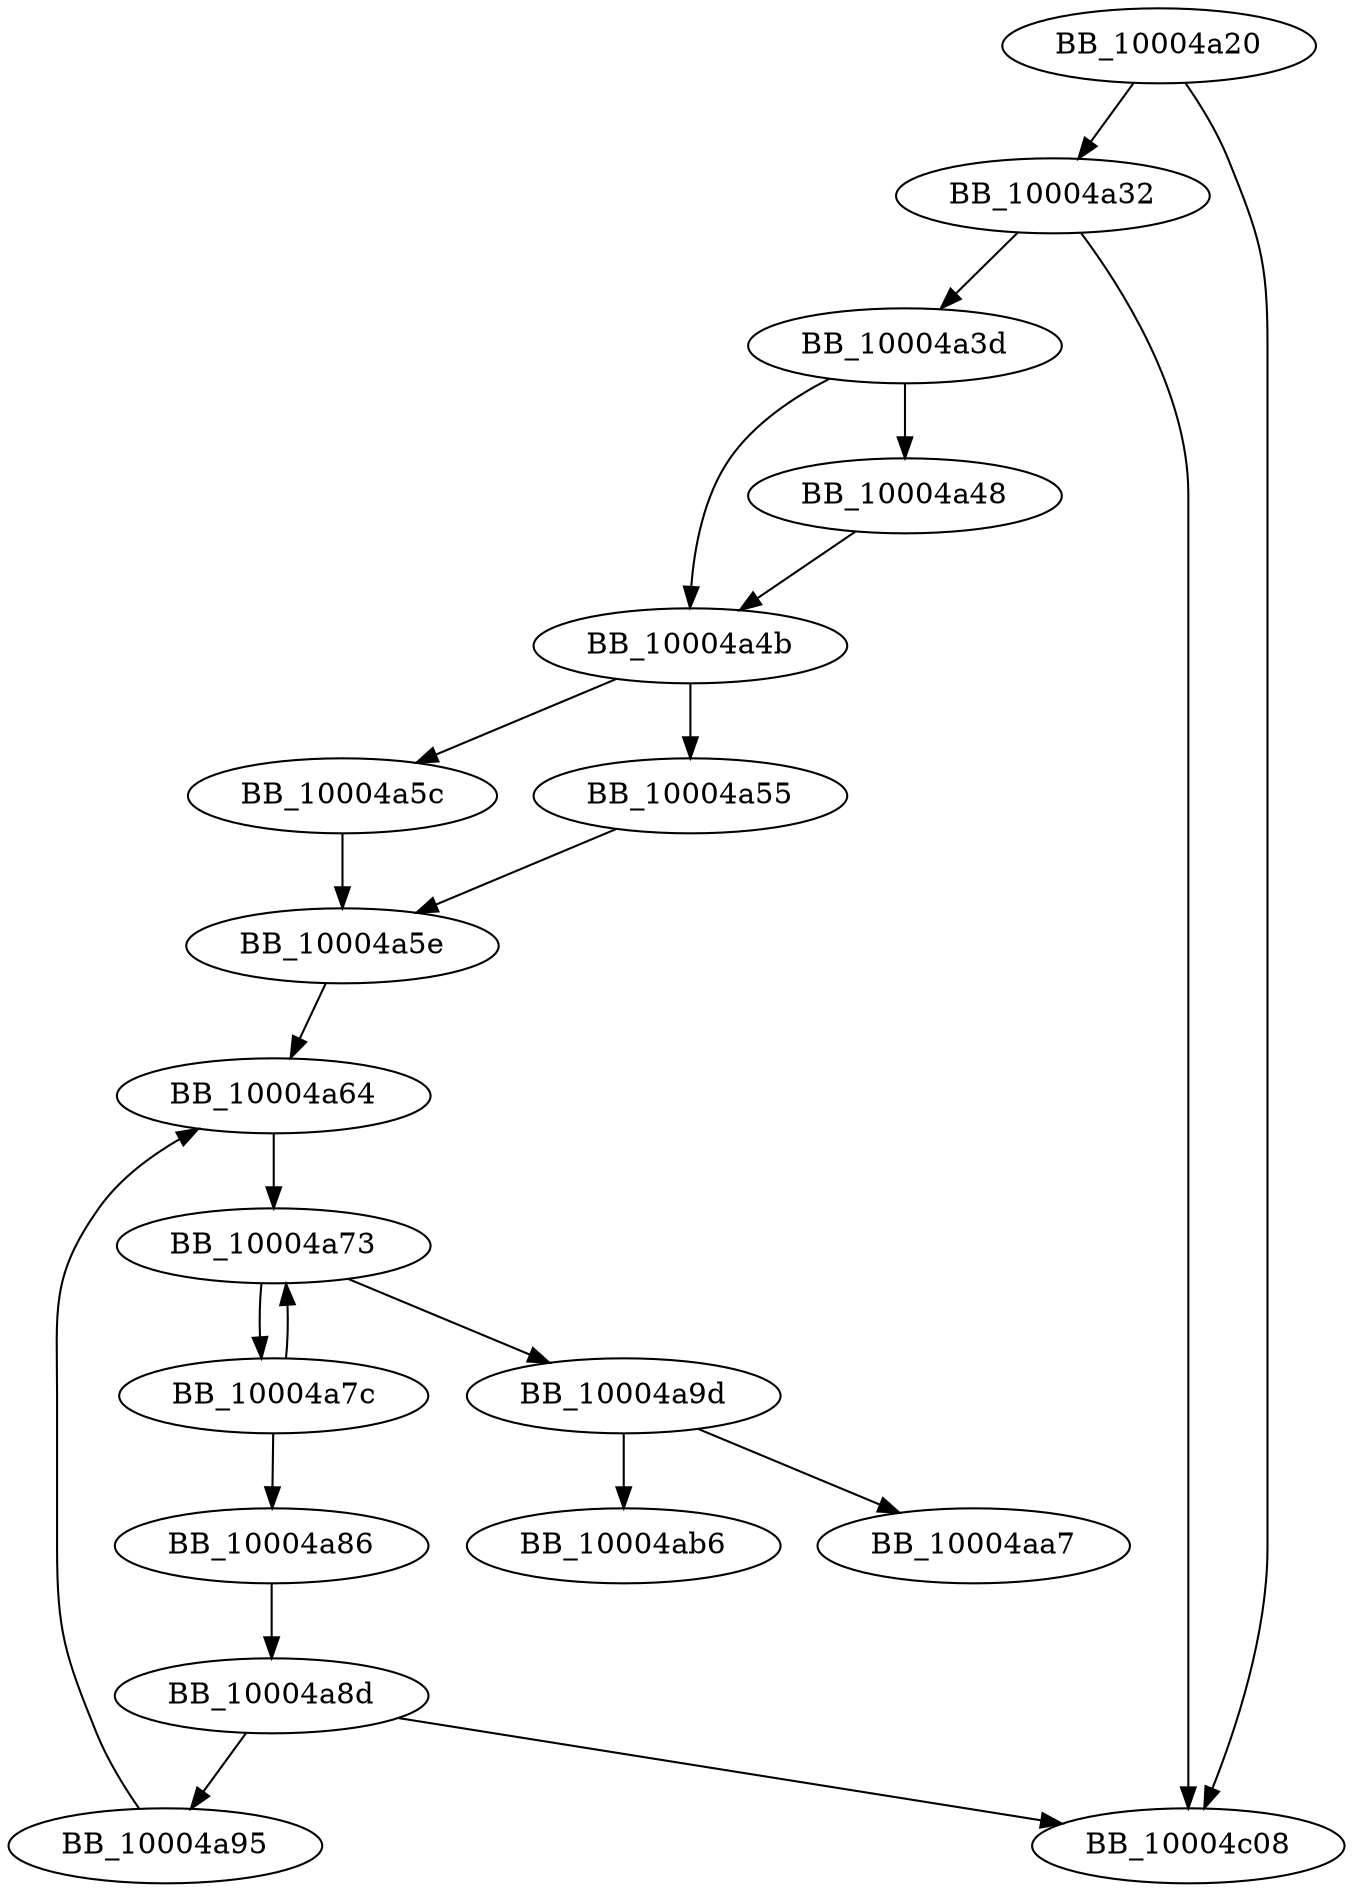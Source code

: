 DiGraph sub_10004A20{
BB_10004a20->BB_10004a32
BB_10004a20->BB_10004c08
BB_10004a32->BB_10004a3d
BB_10004a32->BB_10004c08
BB_10004a3d->BB_10004a48
BB_10004a3d->BB_10004a4b
BB_10004a48->BB_10004a4b
BB_10004a4b->BB_10004a55
BB_10004a4b->BB_10004a5c
BB_10004a55->BB_10004a5e
BB_10004a5c->BB_10004a5e
BB_10004a5e->BB_10004a64
BB_10004a64->BB_10004a73
BB_10004a73->BB_10004a7c
BB_10004a73->BB_10004a9d
BB_10004a7c->BB_10004a73
BB_10004a7c->BB_10004a86
BB_10004a86->BB_10004a8d
BB_10004a8d->BB_10004a95
BB_10004a8d->BB_10004c08
BB_10004a95->BB_10004a64
BB_10004a9d->BB_10004aa7
BB_10004a9d->BB_10004ab6
}

